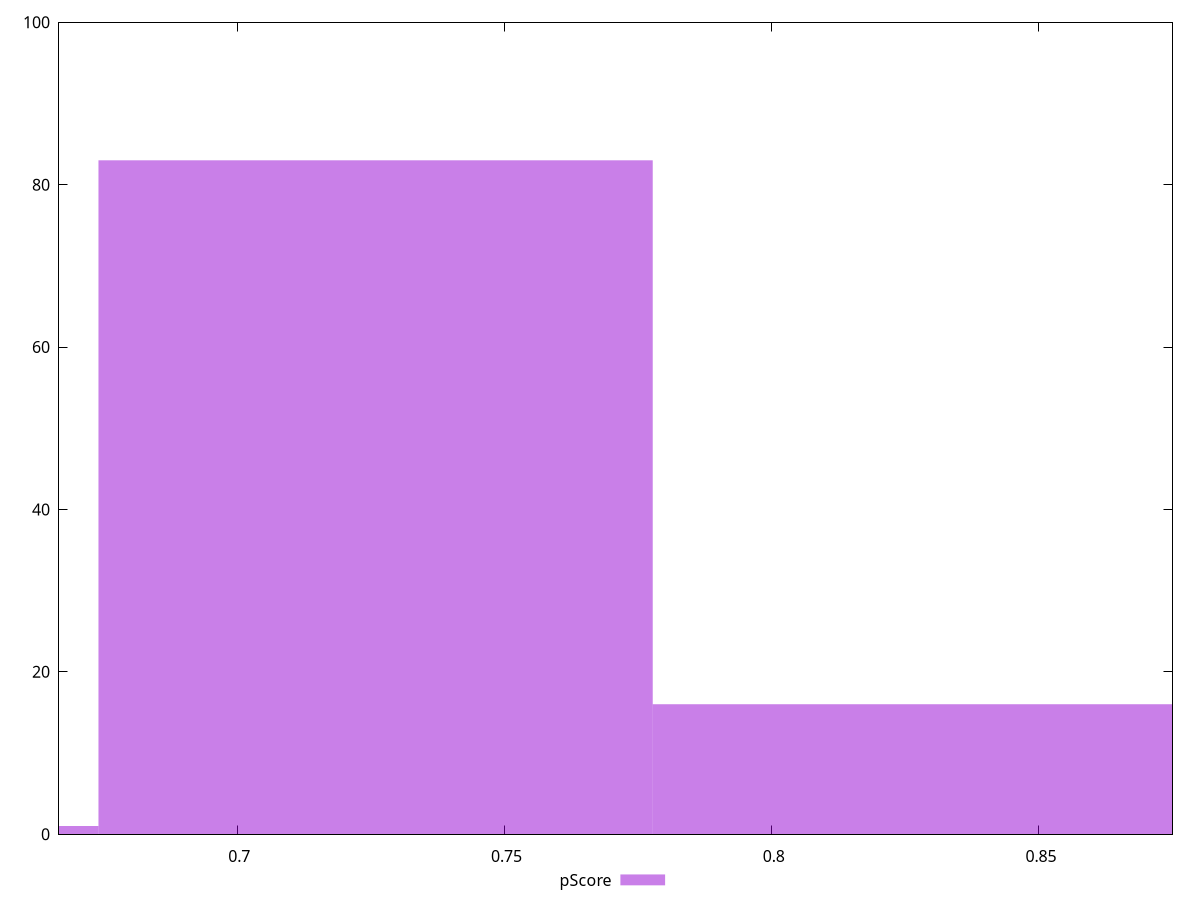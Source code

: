 reset

$pScore <<EOF
0.8296016700985853 16
0.7259014613362622 83
0.622201252573939 1
EOF

set key outside below
set boxwidth 0.10370020876232316
set xrange [0.6666666666666666:0.875]
set yrange [0:100]
set trange [0:100]
set style fill transparent solid 0.5 noborder
set terminal svg size 640, 490 enhanced background rgb 'white'
set output "report_00017_2021-02-10T15-08-03.406Z/offscreen-images/samples/pages+cached+noadtech/pScore/histogram.svg"

plot $pScore title "pScore" with boxes

reset
